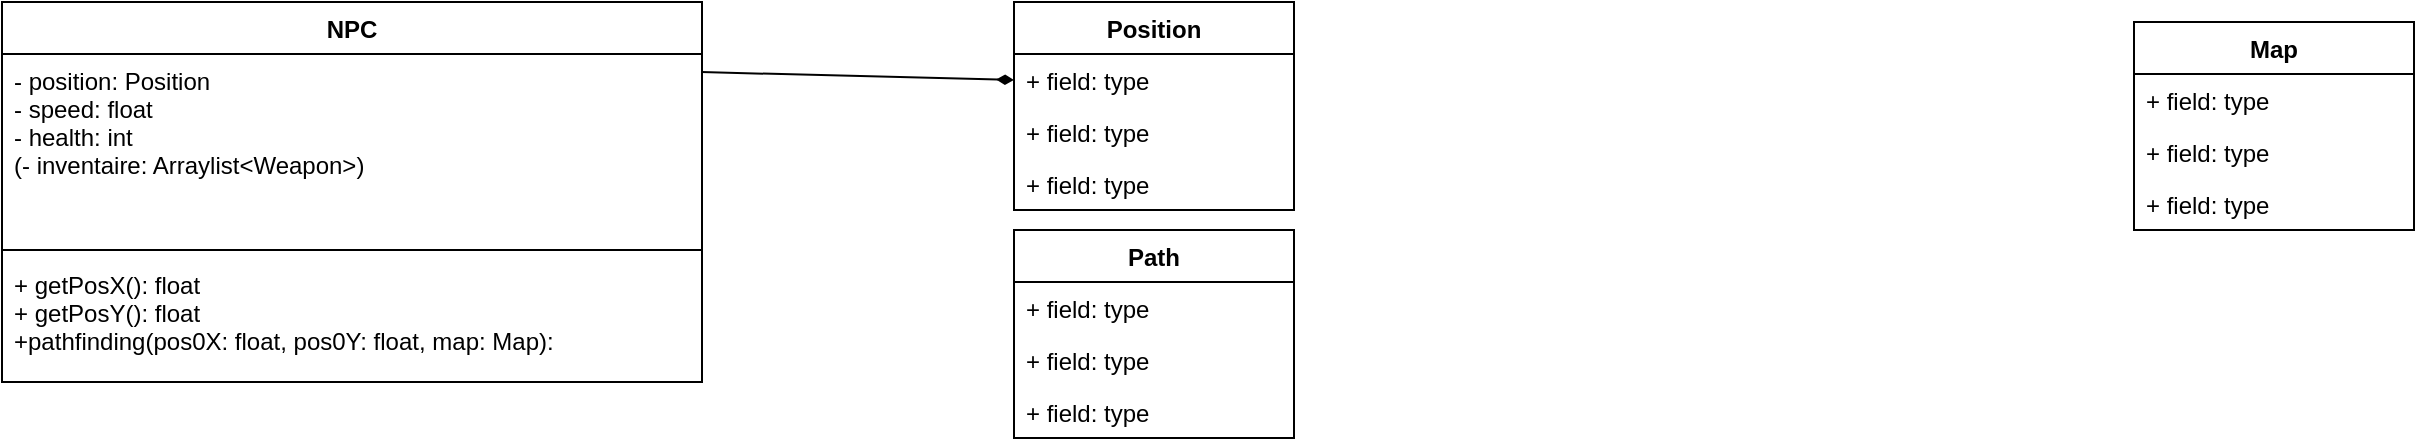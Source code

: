 <mxfile version="12.9.6" type="github">
  <diagram id="NNECZiqNOSkTc29g-7aL" name="Page-1">
    <mxGraphModel dx="1283" dy="893" grid="1" gridSize="10" guides="1" tooltips="1" connect="1" arrows="1" fold="1" page="1" pageScale="1" pageWidth="827" pageHeight="1169" math="0" shadow="0">
      <root>
        <mxCell id="0" />
        <mxCell id="1" parent="0" />
        <mxCell id="-blke6RGVs8M9DFogeQN-1" value="NPC" style="swimlane;fontStyle=1;align=center;verticalAlign=top;childLayout=stackLayout;horizontal=1;startSize=26;horizontalStack=0;resizeParent=1;resizeParentMax=0;resizeLast=0;collapsible=1;marginBottom=0;" vertex="1" parent="1">
          <mxGeometry x="334" y="130" width="350" height="190" as="geometry" />
        </mxCell>
        <mxCell id="-blke6RGVs8M9DFogeQN-2" value="- position: Position&#xa;- speed: float&#xa;- health: int&#xa;(- inventaire: Arraylist&lt;Weapon&gt;)&#xa;" style="text;strokeColor=none;fillColor=none;align=left;verticalAlign=top;spacingLeft=4;spacingRight=4;overflow=hidden;rotatable=0;points=[[0,0.5],[1,0.5]];portConstraint=eastwest;" vertex="1" parent="-blke6RGVs8M9DFogeQN-1">
          <mxGeometry y="26" width="350" height="94" as="geometry" />
        </mxCell>
        <mxCell id="-blke6RGVs8M9DFogeQN-3" value="" style="line;strokeWidth=1;fillColor=none;align=left;verticalAlign=middle;spacingTop=-1;spacingLeft=3;spacingRight=3;rotatable=0;labelPosition=right;points=[];portConstraint=eastwest;" vertex="1" parent="-blke6RGVs8M9DFogeQN-1">
          <mxGeometry y="120" width="350" height="8" as="geometry" />
        </mxCell>
        <mxCell id="-blke6RGVs8M9DFogeQN-4" value="+ getPosX(): float&#xa;+ getPosY(): float&#xa;+pathfinding(pos0X: float, pos0Y: float, map: Map): " style="text;strokeColor=none;fillColor=none;align=left;verticalAlign=top;spacingLeft=4;spacingRight=4;overflow=hidden;rotatable=0;points=[[0,0.5],[1,0.5]];portConstraint=eastwest;" vertex="1" parent="-blke6RGVs8M9DFogeQN-1">
          <mxGeometry y="128" width="350" height="62" as="geometry" />
        </mxCell>
        <mxCell id="-blke6RGVs8M9DFogeQN-9" value="Map" style="swimlane;fontStyle=1;childLayout=stackLayout;horizontal=1;startSize=26;fillColor=none;horizontalStack=0;resizeParent=1;resizeParentMax=0;resizeLast=0;collapsible=1;marginBottom=0;" vertex="1" parent="1">
          <mxGeometry x="1400" y="140" width="140" height="104" as="geometry" />
        </mxCell>
        <mxCell id="-blke6RGVs8M9DFogeQN-10" value="+ field: type" style="text;strokeColor=none;fillColor=none;align=left;verticalAlign=top;spacingLeft=4;spacingRight=4;overflow=hidden;rotatable=0;points=[[0,0.5],[1,0.5]];portConstraint=eastwest;" vertex="1" parent="-blke6RGVs8M9DFogeQN-9">
          <mxGeometry y="26" width="140" height="26" as="geometry" />
        </mxCell>
        <mxCell id="-blke6RGVs8M9DFogeQN-11" value="+ field: type" style="text;strokeColor=none;fillColor=none;align=left;verticalAlign=top;spacingLeft=4;spacingRight=4;overflow=hidden;rotatable=0;points=[[0,0.5],[1,0.5]];portConstraint=eastwest;" vertex="1" parent="-blke6RGVs8M9DFogeQN-9">
          <mxGeometry y="52" width="140" height="26" as="geometry" />
        </mxCell>
        <mxCell id="-blke6RGVs8M9DFogeQN-12" value="+ field: type" style="text;strokeColor=none;fillColor=none;align=left;verticalAlign=top;spacingLeft=4;spacingRight=4;overflow=hidden;rotatable=0;points=[[0,0.5],[1,0.5]];portConstraint=eastwest;" vertex="1" parent="-blke6RGVs8M9DFogeQN-9">
          <mxGeometry y="78" width="140" height="26" as="geometry" />
        </mxCell>
        <mxCell id="-blke6RGVs8M9DFogeQN-18" value="" style="endArrow=diamondThin;html=1;entryX=0;entryY=0.5;entryDx=0;entryDy=0;exitX=0.999;exitY=0.096;exitDx=0;exitDy=0;exitPerimeter=0;endFill=1;" edge="1" parent="1" source="-blke6RGVs8M9DFogeQN-2" target="-blke6RGVs8M9DFogeQN-15">
          <mxGeometry width="50" height="50" relative="1" as="geometry">
            <mxPoint x="680" y="170" as="sourcePoint" />
            <mxPoint x="870" y="210" as="targetPoint" />
          </mxGeometry>
        </mxCell>
        <mxCell id="-blke6RGVs8M9DFogeQN-14" value="Position" style="swimlane;fontStyle=1;childLayout=stackLayout;horizontal=1;startSize=26;fillColor=none;horizontalStack=0;resizeParent=1;resizeParentMax=0;resizeLast=0;collapsible=1;marginBottom=0;" vertex="1" parent="1">
          <mxGeometry x="840" y="130" width="140" height="104" as="geometry" />
        </mxCell>
        <mxCell id="-blke6RGVs8M9DFogeQN-15" value="+ field: type" style="text;strokeColor=none;fillColor=none;align=left;verticalAlign=top;spacingLeft=4;spacingRight=4;overflow=hidden;rotatable=0;points=[[0,0.5],[1,0.5]];portConstraint=eastwest;" vertex="1" parent="-blke6RGVs8M9DFogeQN-14">
          <mxGeometry y="26" width="140" height="26" as="geometry" />
        </mxCell>
        <mxCell id="-blke6RGVs8M9DFogeQN-16" value="+ field: type" style="text;strokeColor=none;fillColor=none;align=left;verticalAlign=top;spacingLeft=4;spacingRight=4;overflow=hidden;rotatable=0;points=[[0,0.5],[1,0.5]];portConstraint=eastwest;" vertex="1" parent="-blke6RGVs8M9DFogeQN-14">
          <mxGeometry y="52" width="140" height="26" as="geometry" />
        </mxCell>
        <mxCell id="-blke6RGVs8M9DFogeQN-17" value="+ field: type" style="text;strokeColor=none;fillColor=none;align=left;verticalAlign=top;spacingLeft=4;spacingRight=4;overflow=hidden;rotatable=0;points=[[0,0.5],[1,0.5]];portConstraint=eastwest;" vertex="1" parent="-blke6RGVs8M9DFogeQN-14">
          <mxGeometry y="78" width="140" height="26" as="geometry" />
        </mxCell>
        <mxCell id="-blke6RGVs8M9DFogeQN-5" value="Path" style="swimlane;fontStyle=1;childLayout=stackLayout;horizontal=1;startSize=26;fillColor=none;horizontalStack=0;resizeParent=1;resizeParentMax=0;resizeLast=0;collapsible=1;marginBottom=0;" vertex="1" parent="1">
          <mxGeometry x="840" y="244" width="140" height="104" as="geometry" />
        </mxCell>
        <mxCell id="-blke6RGVs8M9DFogeQN-6" value="+ field: type" style="text;strokeColor=none;fillColor=none;align=left;verticalAlign=top;spacingLeft=4;spacingRight=4;overflow=hidden;rotatable=0;points=[[0,0.5],[1,0.5]];portConstraint=eastwest;" vertex="1" parent="-blke6RGVs8M9DFogeQN-5">
          <mxGeometry y="26" width="140" height="26" as="geometry" />
        </mxCell>
        <mxCell id="-blke6RGVs8M9DFogeQN-7" value="+ field: type" style="text;strokeColor=none;fillColor=none;align=left;verticalAlign=top;spacingLeft=4;spacingRight=4;overflow=hidden;rotatable=0;points=[[0,0.5],[1,0.5]];portConstraint=eastwest;" vertex="1" parent="-blke6RGVs8M9DFogeQN-5">
          <mxGeometry y="52" width="140" height="26" as="geometry" />
        </mxCell>
        <mxCell id="-blke6RGVs8M9DFogeQN-8" value="+ field: type" style="text;strokeColor=none;fillColor=none;align=left;verticalAlign=top;spacingLeft=4;spacingRight=4;overflow=hidden;rotatable=0;points=[[0,0.5],[1,0.5]];portConstraint=eastwest;" vertex="1" parent="-blke6RGVs8M9DFogeQN-5">
          <mxGeometry y="78" width="140" height="26" as="geometry" />
        </mxCell>
      </root>
    </mxGraphModel>
  </diagram>
</mxfile>
